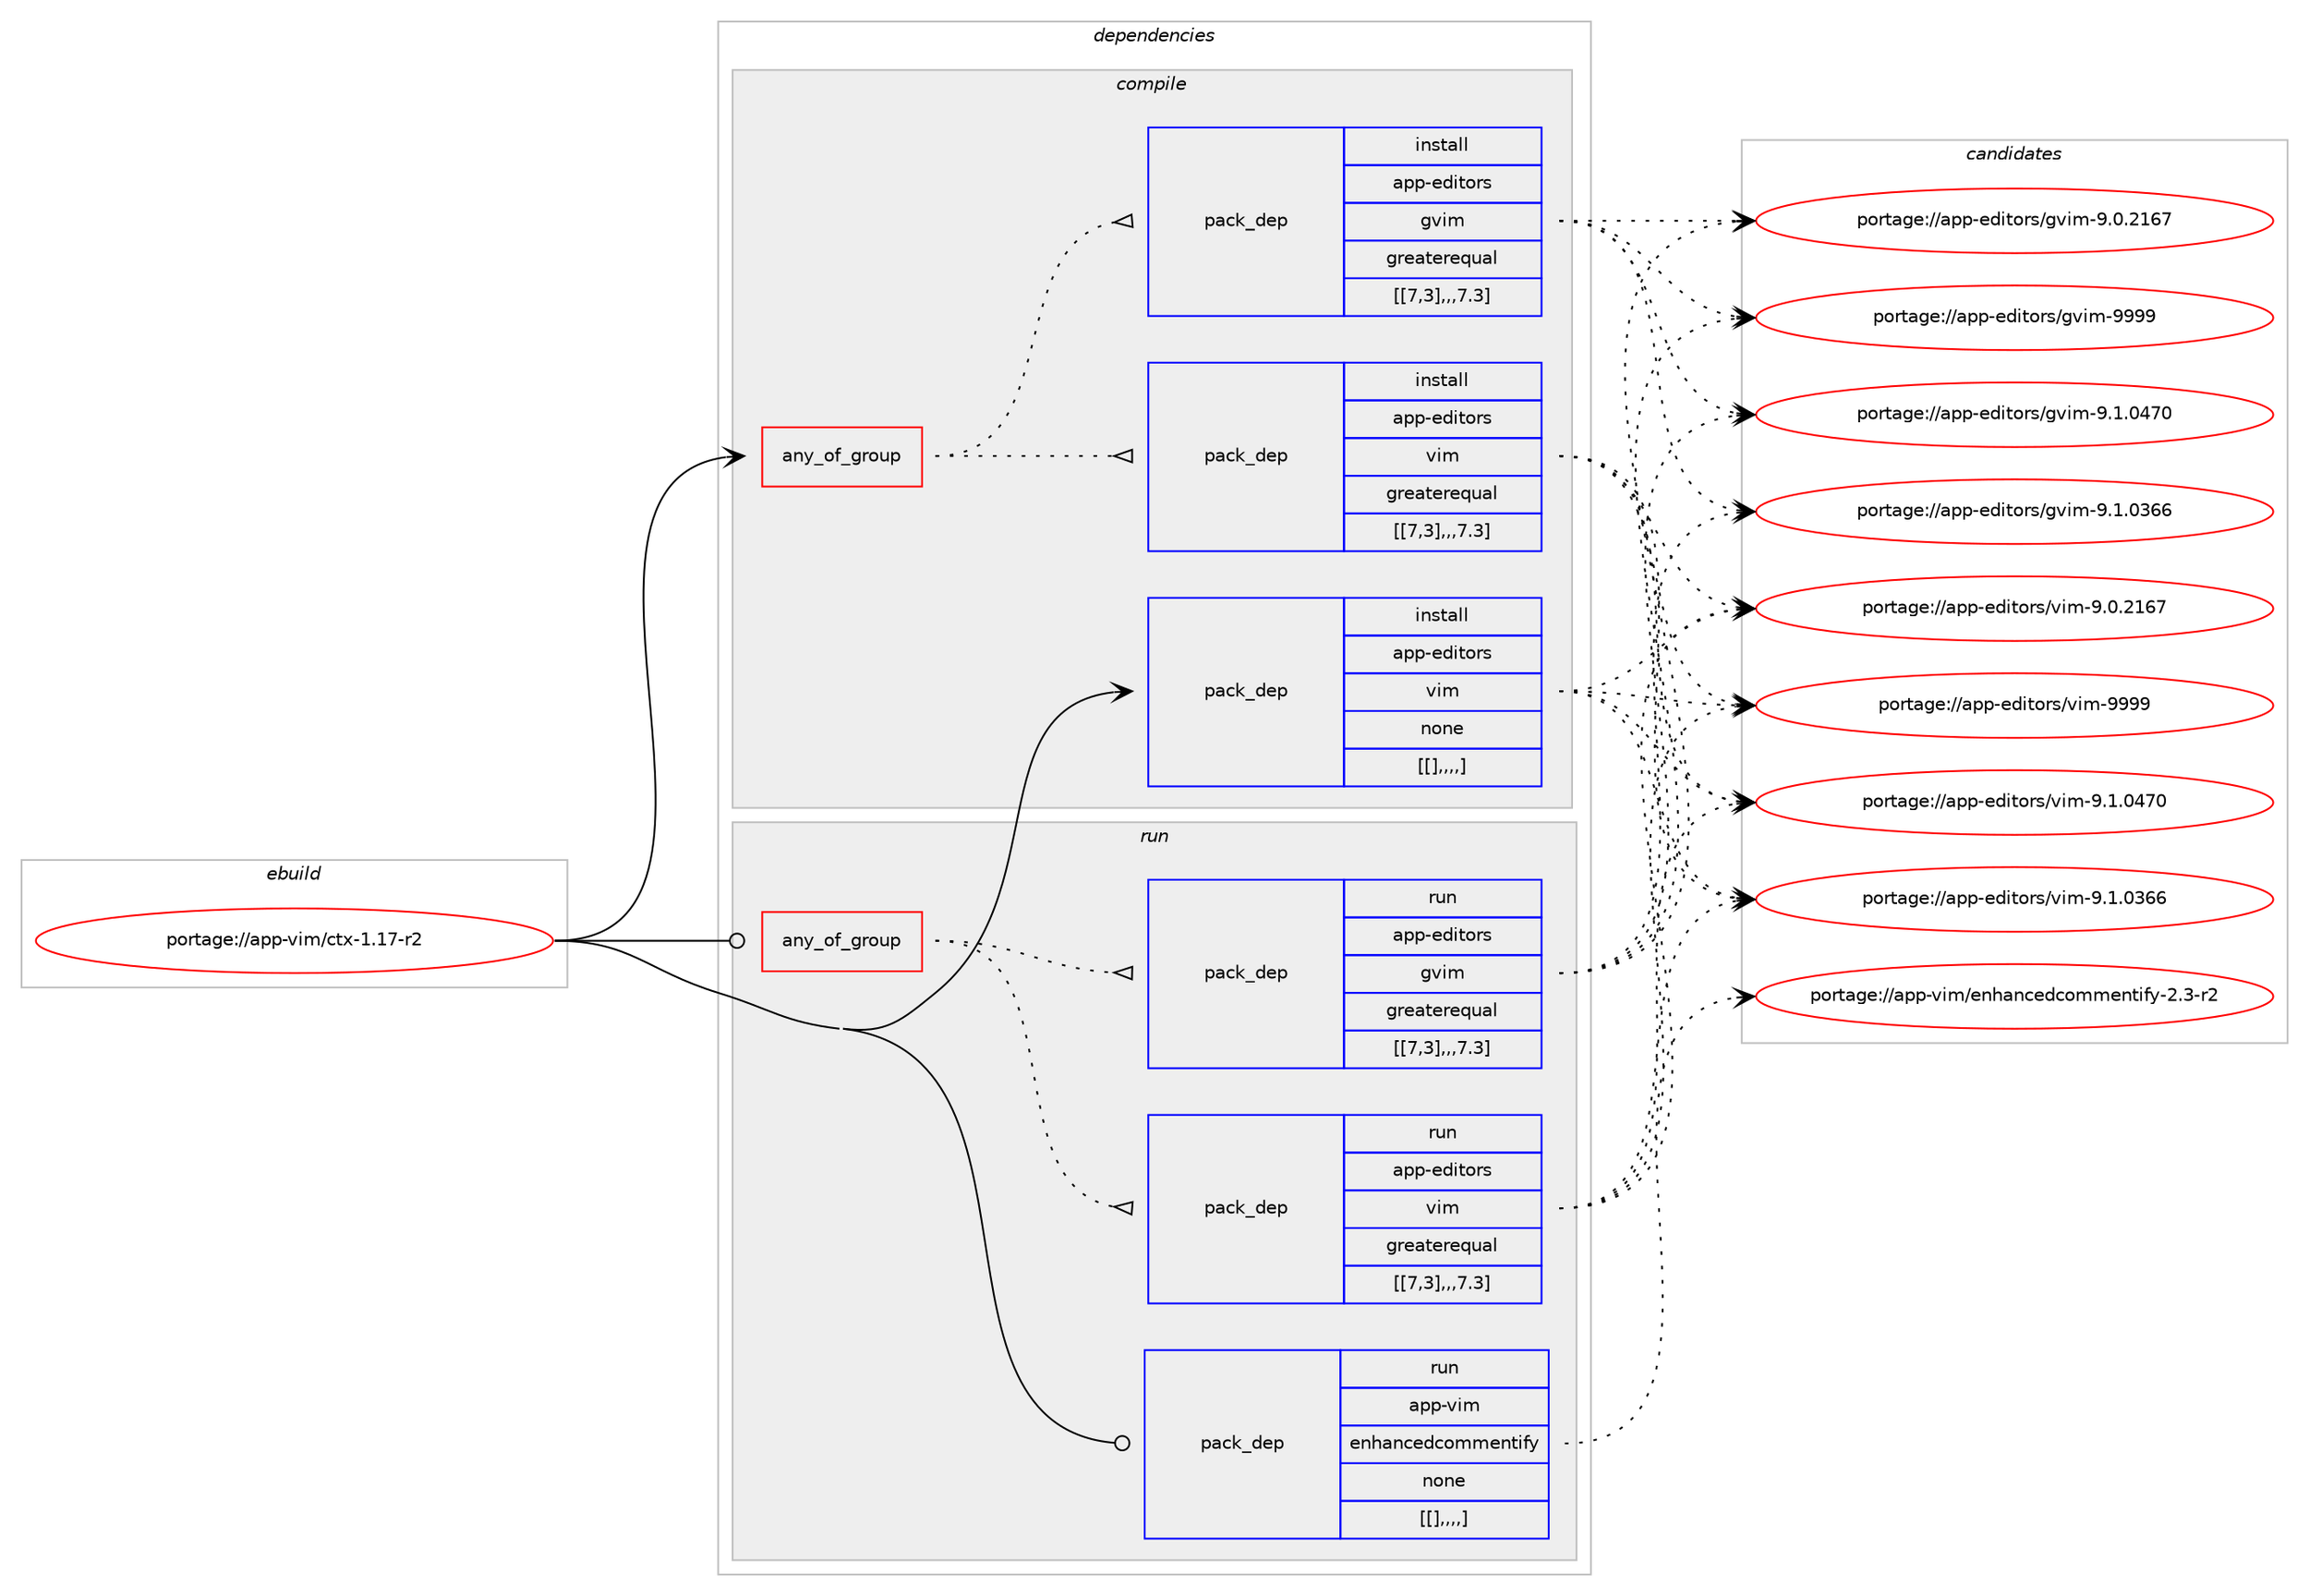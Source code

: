 digraph prolog {

# *************
# Graph options
# *************

newrank=true;
concentrate=true;
compound=true;
graph [rankdir=LR,fontname=Helvetica,fontsize=10,ranksep=1.5];#, ranksep=2.5, nodesep=0.2];
edge  [arrowhead=vee];
node  [fontname=Helvetica,fontsize=10];

# **********
# The ebuild
# **********

subgraph cluster_leftcol {
color=gray;
label=<<i>ebuild</i>>;
id [label="portage://app-vim/ctx-1.17-r2", color=red, width=4, href="../app-vim/ctx-1.17-r2.svg"];
}

# ****************
# The dependencies
# ****************

subgraph cluster_midcol {
color=gray;
label=<<i>dependencies</i>>;
subgraph cluster_compile {
fillcolor="#eeeeee";
style=filled;
label=<<i>compile</i>>;
subgraph any514 {
dependency61184 [label=<<TABLE BORDER="0" CELLBORDER="1" CELLSPACING="0" CELLPADDING="4"><TR><TD CELLPADDING="10">any_of_group</TD></TR></TABLE>>, shape=none, color=red];subgraph pack44154 {
dependency61185 [label=<<TABLE BORDER="0" CELLBORDER="1" CELLSPACING="0" CELLPADDING="4" WIDTH="220"><TR><TD ROWSPAN="6" CELLPADDING="30">pack_dep</TD></TR><TR><TD WIDTH="110">install</TD></TR><TR><TD>app-editors</TD></TR><TR><TD>vim</TD></TR><TR><TD>greaterequal</TD></TR><TR><TD>[[7,3],,,7.3]</TD></TR></TABLE>>, shape=none, color=blue];
}
dependency61184:e -> dependency61185:w [weight=20,style="dotted",arrowhead="oinv"];
subgraph pack44155 {
dependency61186 [label=<<TABLE BORDER="0" CELLBORDER="1" CELLSPACING="0" CELLPADDING="4" WIDTH="220"><TR><TD ROWSPAN="6" CELLPADDING="30">pack_dep</TD></TR><TR><TD WIDTH="110">install</TD></TR><TR><TD>app-editors</TD></TR><TR><TD>gvim</TD></TR><TR><TD>greaterequal</TD></TR><TR><TD>[[7,3],,,7.3]</TD></TR></TABLE>>, shape=none, color=blue];
}
dependency61184:e -> dependency61186:w [weight=20,style="dotted",arrowhead="oinv"];
}
id:e -> dependency61184:w [weight=20,style="solid",arrowhead="vee"];
subgraph pack44156 {
dependency61187 [label=<<TABLE BORDER="0" CELLBORDER="1" CELLSPACING="0" CELLPADDING="4" WIDTH="220"><TR><TD ROWSPAN="6" CELLPADDING="30">pack_dep</TD></TR><TR><TD WIDTH="110">install</TD></TR><TR><TD>app-editors</TD></TR><TR><TD>vim</TD></TR><TR><TD>none</TD></TR><TR><TD>[[],,,,]</TD></TR></TABLE>>, shape=none, color=blue];
}
id:e -> dependency61187:w [weight=20,style="solid",arrowhead="vee"];
}
subgraph cluster_compileandrun {
fillcolor="#eeeeee";
style=filled;
label=<<i>compile and run</i>>;
}
subgraph cluster_run {
fillcolor="#eeeeee";
style=filled;
label=<<i>run</i>>;
subgraph any515 {
dependency61188 [label=<<TABLE BORDER="0" CELLBORDER="1" CELLSPACING="0" CELLPADDING="4"><TR><TD CELLPADDING="10">any_of_group</TD></TR></TABLE>>, shape=none, color=red];subgraph pack44157 {
dependency61189 [label=<<TABLE BORDER="0" CELLBORDER="1" CELLSPACING="0" CELLPADDING="4" WIDTH="220"><TR><TD ROWSPAN="6" CELLPADDING="30">pack_dep</TD></TR><TR><TD WIDTH="110">run</TD></TR><TR><TD>app-editors</TD></TR><TR><TD>vim</TD></TR><TR><TD>greaterequal</TD></TR><TR><TD>[[7,3],,,7.3]</TD></TR></TABLE>>, shape=none, color=blue];
}
dependency61188:e -> dependency61189:w [weight=20,style="dotted",arrowhead="oinv"];
subgraph pack44158 {
dependency61190 [label=<<TABLE BORDER="0" CELLBORDER="1" CELLSPACING="0" CELLPADDING="4" WIDTH="220"><TR><TD ROWSPAN="6" CELLPADDING="30">pack_dep</TD></TR><TR><TD WIDTH="110">run</TD></TR><TR><TD>app-editors</TD></TR><TR><TD>gvim</TD></TR><TR><TD>greaterequal</TD></TR><TR><TD>[[7,3],,,7.3]</TD></TR></TABLE>>, shape=none, color=blue];
}
dependency61188:e -> dependency61190:w [weight=20,style="dotted",arrowhead="oinv"];
}
id:e -> dependency61188:w [weight=20,style="solid",arrowhead="odot"];
subgraph pack44159 {
dependency61191 [label=<<TABLE BORDER="0" CELLBORDER="1" CELLSPACING="0" CELLPADDING="4" WIDTH="220"><TR><TD ROWSPAN="6" CELLPADDING="30">pack_dep</TD></TR><TR><TD WIDTH="110">run</TD></TR><TR><TD>app-vim</TD></TR><TR><TD>enhancedcommentify</TD></TR><TR><TD>none</TD></TR><TR><TD>[[],,,,]</TD></TR></TABLE>>, shape=none, color=blue];
}
id:e -> dependency61191:w [weight=20,style="solid",arrowhead="odot"];
}
}

# **************
# The candidates
# **************

subgraph cluster_choices {
rank=same;
color=gray;
label=<<i>candidates</i>>;

subgraph choice44154 {
color=black;
nodesep=1;
choice9711211245101100105116111114115471181051094557575757 [label="portage://app-editors/vim-9999", color=red, width=4,href="../app-editors/vim-9999.svg"];
choice971121124510110010511611111411547118105109455746494648525548 [label="portage://app-editors/vim-9.1.0470", color=red, width=4,href="../app-editors/vim-9.1.0470.svg"];
choice971121124510110010511611111411547118105109455746494648515454 [label="portage://app-editors/vim-9.1.0366", color=red, width=4,href="../app-editors/vim-9.1.0366.svg"];
choice971121124510110010511611111411547118105109455746484650495455 [label="portage://app-editors/vim-9.0.2167", color=red, width=4,href="../app-editors/vim-9.0.2167.svg"];
dependency61185:e -> choice9711211245101100105116111114115471181051094557575757:w [style=dotted,weight="100"];
dependency61185:e -> choice971121124510110010511611111411547118105109455746494648525548:w [style=dotted,weight="100"];
dependency61185:e -> choice971121124510110010511611111411547118105109455746494648515454:w [style=dotted,weight="100"];
dependency61185:e -> choice971121124510110010511611111411547118105109455746484650495455:w [style=dotted,weight="100"];
}
subgraph choice44155 {
color=black;
nodesep=1;
choice9711211245101100105116111114115471031181051094557575757 [label="portage://app-editors/gvim-9999", color=red, width=4,href="../app-editors/gvim-9999.svg"];
choice971121124510110010511611111411547103118105109455746494648525548 [label="portage://app-editors/gvim-9.1.0470", color=red, width=4,href="../app-editors/gvim-9.1.0470.svg"];
choice971121124510110010511611111411547103118105109455746494648515454 [label="portage://app-editors/gvim-9.1.0366", color=red, width=4,href="../app-editors/gvim-9.1.0366.svg"];
choice971121124510110010511611111411547103118105109455746484650495455 [label="portage://app-editors/gvim-9.0.2167", color=red, width=4,href="../app-editors/gvim-9.0.2167.svg"];
dependency61186:e -> choice9711211245101100105116111114115471031181051094557575757:w [style=dotted,weight="100"];
dependency61186:e -> choice971121124510110010511611111411547103118105109455746494648525548:w [style=dotted,weight="100"];
dependency61186:e -> choice971121124510110010511611111411547103118105109455746494648515454:w [style=dotted,weight="100"];
dependency61186:e -> choice971121124510110010511611111411547103118105109455746484650495455:w [style=dotted,weight="100"];
}
subgraph choice44156 {
color=black;
nodesep=1;
choice9711211245101100105116111114115471181051094557575757 [label="portage://app-editors/vim-9999", color=red, width=4,href="../app-editors/vim-9999.svg"];
choice971121124510110010511611111411547118105109455746494648525548 [label="portage://app-editors/vim-9.1.0470", color=red, width=4,href="../app-editors/vim-9.1.0470.svg"];
choice971121124510110010511611111411547118105109455746494648515454 [label="portage://app-editors/vim-9.1.0366", color=red, width=4,href="../app-editors/vim-9.1.0366.svg"];
choice971121124510110010511611111411547118105109455746484650495455 [label="portage://app-editors/vim-9.0.2167", color=red, width=4,href="../app-editors/vim-9.0.2167.svg"];
dependency61187:e -> choice9711211245101100105116111114115471181051094557575757:w [style=dotted,weight="100"];
dependency61187:e -> choice971121124510110010511611111411547118105109455746494648525548:w [style=dotted,weight="100"];
dependency61187:e -> choice971121124510110010511611111411547118105109455746494648515454:w [style=dotted,weight="100"];
dependency61187:e -> choice971121124510110010511611111411547118105109455746484650495455:w [style=dotted,weight="100"];
}
subgraph choice44157 {
color=black;
nodesep=1;
choice9711211245101100105116111114115471181051094557575757 [label="portage://app-editors/vim-9999", color=red, width=4,href="../app-editors/vim-9999.svg"];
choice971121124510110010511611111411547118105109455746494648525548 [label="portage://app-editors/vim-9.1.0470", color=red, width=4,href="../app-editors/vim-9.1.0470.svg"];
choice971121124510110010511611111411547118105109455746494648515454 [label="portage://app-editors/vim-9.1.0366", color=red, width=4,href="../app-editors/vim-9.1.0366.svg"];
choice971121124510110010511611111411547118105109455746484650495455 [label="portage://app-editors/vim-9.0.2167", color=red, width=4,href="../app-editors/vim-9.0.2167.svg"];
dependency61189:e -> choice9711211245101100105116111114115471181051094557575757:w [style=dotted,weight="100"];
dependency61189:e -> choice971121124510110010511611111411547118105109455746494648525548:w [style=dotted,weight="100"];
dependency61189:e -> choice971121124510110010511611111411547118105109455746494648515454:w [style=dotted,weight="100"];
dependency61189:e -> choice971121124510110010511611111411547118105109455746484650495455:w [style=dotted,weight="100"];
}
subgraph choice44158 {
color=black;
nodesep=1;
choice9711211245101100105116111114115471031181051094557575757 [label="portage://app-editors/gvim-9999", color=red, width=4,href="../app-editors/gvim-9999.svg"];
choice971121124510110010511611111411547103118105109455746494648525548 [label="portage://app-editors/gvim-9.1.0470", color=red, width=4,href="../app-editors/gvim-9.1.0470.svg"];
choice971121124510110010511611111411547103118105109455746494648515454 [label="portage://app-editors/gvim-9.1.0366", color=red, width=4,href="../app-editors/gvim-9.1.0366.svg"];
choice971121124510110010511611111411547103118105109455746484650495455 [label="portage://app-editors/gvim-9.0.2167", color=red, width=4,href="../app-editors/gvim-9.0.2167.svg"];
dependency61190:e -> choice9711211245101100105116111114115471031181051094557575757:w [style=dotted,weight="100"];
dependency61190:e -> choice971121124510110010511611111411547103118105109455746494648525548:w [style=dotted,weight="100"];
dependency61190:e -> choice971121124510110010511611111411547103118105109455746494648515454:w [style=dotted,weight="100"];
dependency61190:e -> choice971121124510110010511611111411547103118105109455746484650495455:w [style=dotted,weight="100"];
}
subgraph choice44159 {
color=black;
nodesep=1;
choice971121124511810510947101110104971109910110099111109109101110116105102121455046514511450 [label="portage://app-vim/enhancedcommentify-2.3-r2", color=red, width=4,href="../app-vim/enhancedcommentify-2.3-r2.svg"];
dependency61191:e -> choice971121124511810510947101110104971109910110099111109109101110116105102121455046514511450:w [style=dotted,weight="100"];
}
}

}
